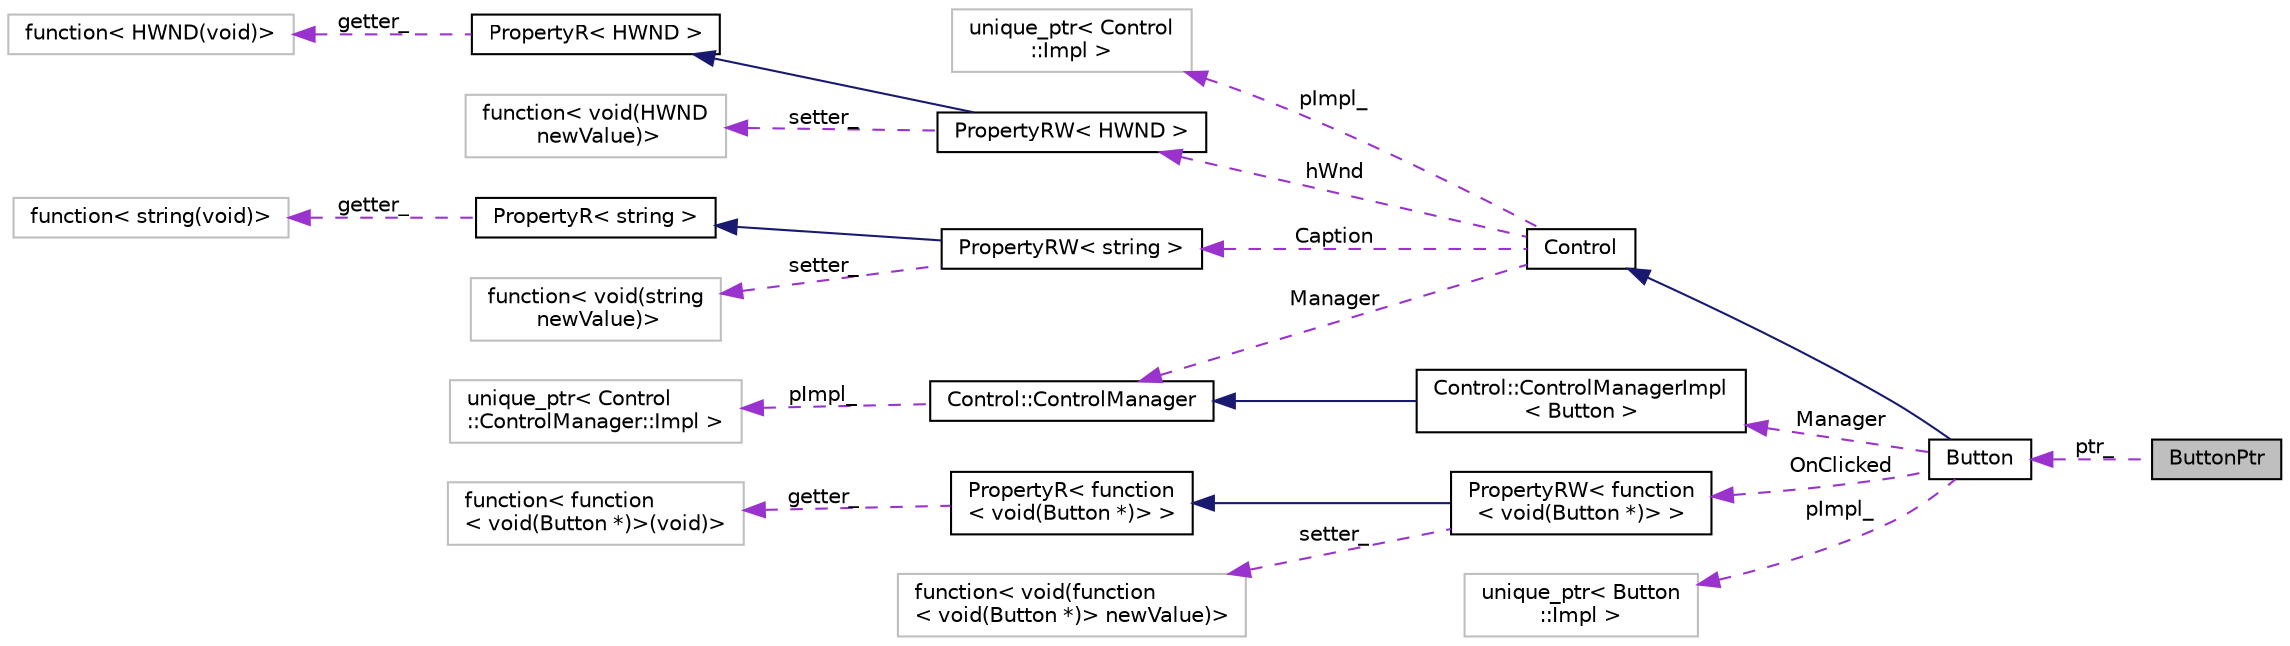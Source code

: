 digraph "ButtonPtr"
{
 // INTERACTIVE_SVG=YES
 // LATEX_PDF_SIZE
  edge [fontname="Helvetica",fontsize="10",labelfontname="Helvetica",labelfontsize="10"];
  node [fontname="Helvetica",fontsize="10",shape=record];
  rankdir="LR";
  Node1 [label="ButtonPtr",height=0.2,width=0.4,color="black", fillcolor="grey75", style="filled", fontcolor="black",tooltip=" "];
  Node2 -> Node1 [dir="back",color="darkorchid3",fontsize="10",style="dashed",label=" ptr_" ,fontname="Helvetica"];
  Node2 [label="Button",height=0.2,width=0.4,color="black", fillcolor="white", style="filled",URL="$class_button.html",tooltip=" "];
  Node3 -> Node2 [dir="back",color="midnightblue",fontsize="10",style="solid",fontname="Helvetica"];
  Node3 [label="Control",height=0.2,width=0.4,color="black", fillcolor="white", style="filled",URL="$class_control.html",tooltip=" "];
  Node4 -> Node3 [dir="back",color="darkorchid3",fontsize="10",style="dashed",label=" pImpl_" ,fontname="Helvetica"];
  Node4 [label="unique_ptr\< Control\l::Impl \>",height=0.2,width=0.4,color="grey75", fillcolor="white", style="filled",tooltip=" "];
  Node5 -> Node3 [dir="back",color="darkorchid3",fontsize="10",style="dashed",label=" hWnd" ,fontname="Helvetica"];
  Node5 [label="PropertyRW\< HWND \>",height=0.2,width=0.4,color="black", fillcolor="white", style="filled",URL="$struct_property_r_w.html",tooltip=" "];
  Node6 -> Node5 [dir="back",color="midnightblue",fontsize="10",style="solid",fontname="Helvetica"];
  Node6 [label="PropertyR\< HWND \>",height=0.2,width=0.4,color="black", fillcolor="white", style="filled",URL="$struct_property_r.html",tooltip=" "];
  Node7 -> Node6 [dir="back",color="darkorchid3",fontsize="10",style="dashed",label=" getter_" ,fontname="Helvetica"];
  Node7 [label="function\< HWND(void)\>",height=0.2,width=0.4,color="grey75", fillcolor="white", style="filled",tooltip=" "];
  Node8 -> Node5 [dir="back",color="darkorchid3",fontsize="10",style="dashed",label=" setter_" ,fontname="Helvetica"];
  Node8 [label="function\< void(HWND\l newValue)\>",height=0.2,width=0.4,color="grey75", fillcolor="white", style="filled",tooltip=" "];
  Node9 -> Node3 [dir="back",color="darkorchid3",fontsize="10",style="dashed",label=" Caption" ,fontname="Helvetica"];
  Node9 [label="PropertyRW\< string \>",height=0.2,width=0.4,color="black", fillcolor="white", style="filled",URL="$struct_property_r_w.html",tooltip=" "];
  Node10 -> Node9 [dir="back",color="midnightblue",fontsize="10",style="solid",fontname="Helvetica"];
  Node10 [label="PropertyR\< string \>",height=0.2,width=0.4,color="black", fillcolor="white", style="filled",URL="$struct_property_r.html",tooltip=" "];
  Node11 -> Node10 [dir="back",color="darkorchid3",fontsize="10",style="dashed",label=" getter_" ,fontname="Helvetica"];
  Node11 [label="function\< string(void)\>",height=0.2,width=0.4,color="grey75", fillcolor="white", style="filled",tooltip=" "];
  Node12 -> Node9 [dir="back",color="darkorchid3",fontsize="10",style="dashed",label=" setter_" ,fontname="Helvetica"];
  Node12 [label="function\< void(string\l newValue)\>",height=0.2,width=0.4,color="grey75", fillcolor="white", style="filled",tooltip=" "];
  Node13 -> Node3 [dir="back",color="darkorchid3",fontsize="10",style="dashed",label=" Manager" ,fontname="Helvetica"];
  Node13 [label="Control::ControlManager",height=0.2,width=0.4,color="black", fillcolor="white", style="filled",URL="$struct_control_1_1_control_manager.html",tooltip=" "];
  Node14 -> Node13 [dir="back",color="darkorchid3",fontsize="10",style="dashed",label=" pImpl_" ,fontname="Helvetica"];
  Node14 [label="unique_ptr\< Control\l::ControlManager::Impl \>",height=0.2,width=0.4,color="grey75", fillcolor="white", style="filled",tooltip=" "];
  Node15 -> Node2 [dir="back",color="darkorchid3",fontsize="10",style="dashed",label=" OnClicked" ,fontname="Helvetica"];
  Node15 [label="PropertyRW\< function\l\< void(Button *)\> \>",height=0.2,width=0.4,color="black", fillcolor="white", style="filled",URL="$struct_property_r_w.html",tooltip=" "];
  Node16 -> Node15 [dir="back",color="midnightblue",fontsize="10",style="solid",fontname="Helvetica"];
  Node16 [label="PropertyR\< function\l\< void(Button *)\> \>",height=0.2,width=0.4,color="black", fillcolor="white", style="filled",URL="$struct_property_r.html",tooltip=" "];
  Node17 -> Node16 [dir="back",color="darkorchid3",fontsize="10",style="dashed",label=" getter_" ,fontname="Helvetica"];
  Node17 [label="function\< function\l\< void(Button *)\>(void)\>",height=0.2,width=0.4,color="grey75", fillcolor="white", style="filled",tooltip=" "];
  Node18 -> Node15 [dir="back",color="darkorchid3",fontsize="10",style="dashed",label=" setter_" ,fontname="Helvetica"];
  Node18 [label="function\< void(function\l\< void(Button *)\> newValue)\>",height=0.2,width=0.4,color="grey75", fillcolor="white", style="filled",tooltip=" "];
  Node19 -> Node2 [dir="back",color="darkorchid3",fontsize="10",style="dashed",label=" pImpl_" ,fontname="Helvetica"];
  Node19 [label="unique_ptr\< Button\l::Impl \>",height=0.2,width=0.4,color="grey75", fillcolor="white", style="filled",tooltip=" "];
  Node20 -> Node2 [dir="back",color="darkorchid3",fontsize="10",style="dashed",label=" Manager" ,fontname="Helvetica"];
  Node20 [label="Control::ControlManagerImpl\l\< Button \>",height=0.2,width=0.4,color="black", fillcolor="white", style="filled",URL="$struct_control_1_1_control_manager_impl.html",tooltip=" "];
  Node13 -> Node20 [dir="back",color="midnightblue",fontsize="10",style="solid",fontname="Helvetica"];
}

